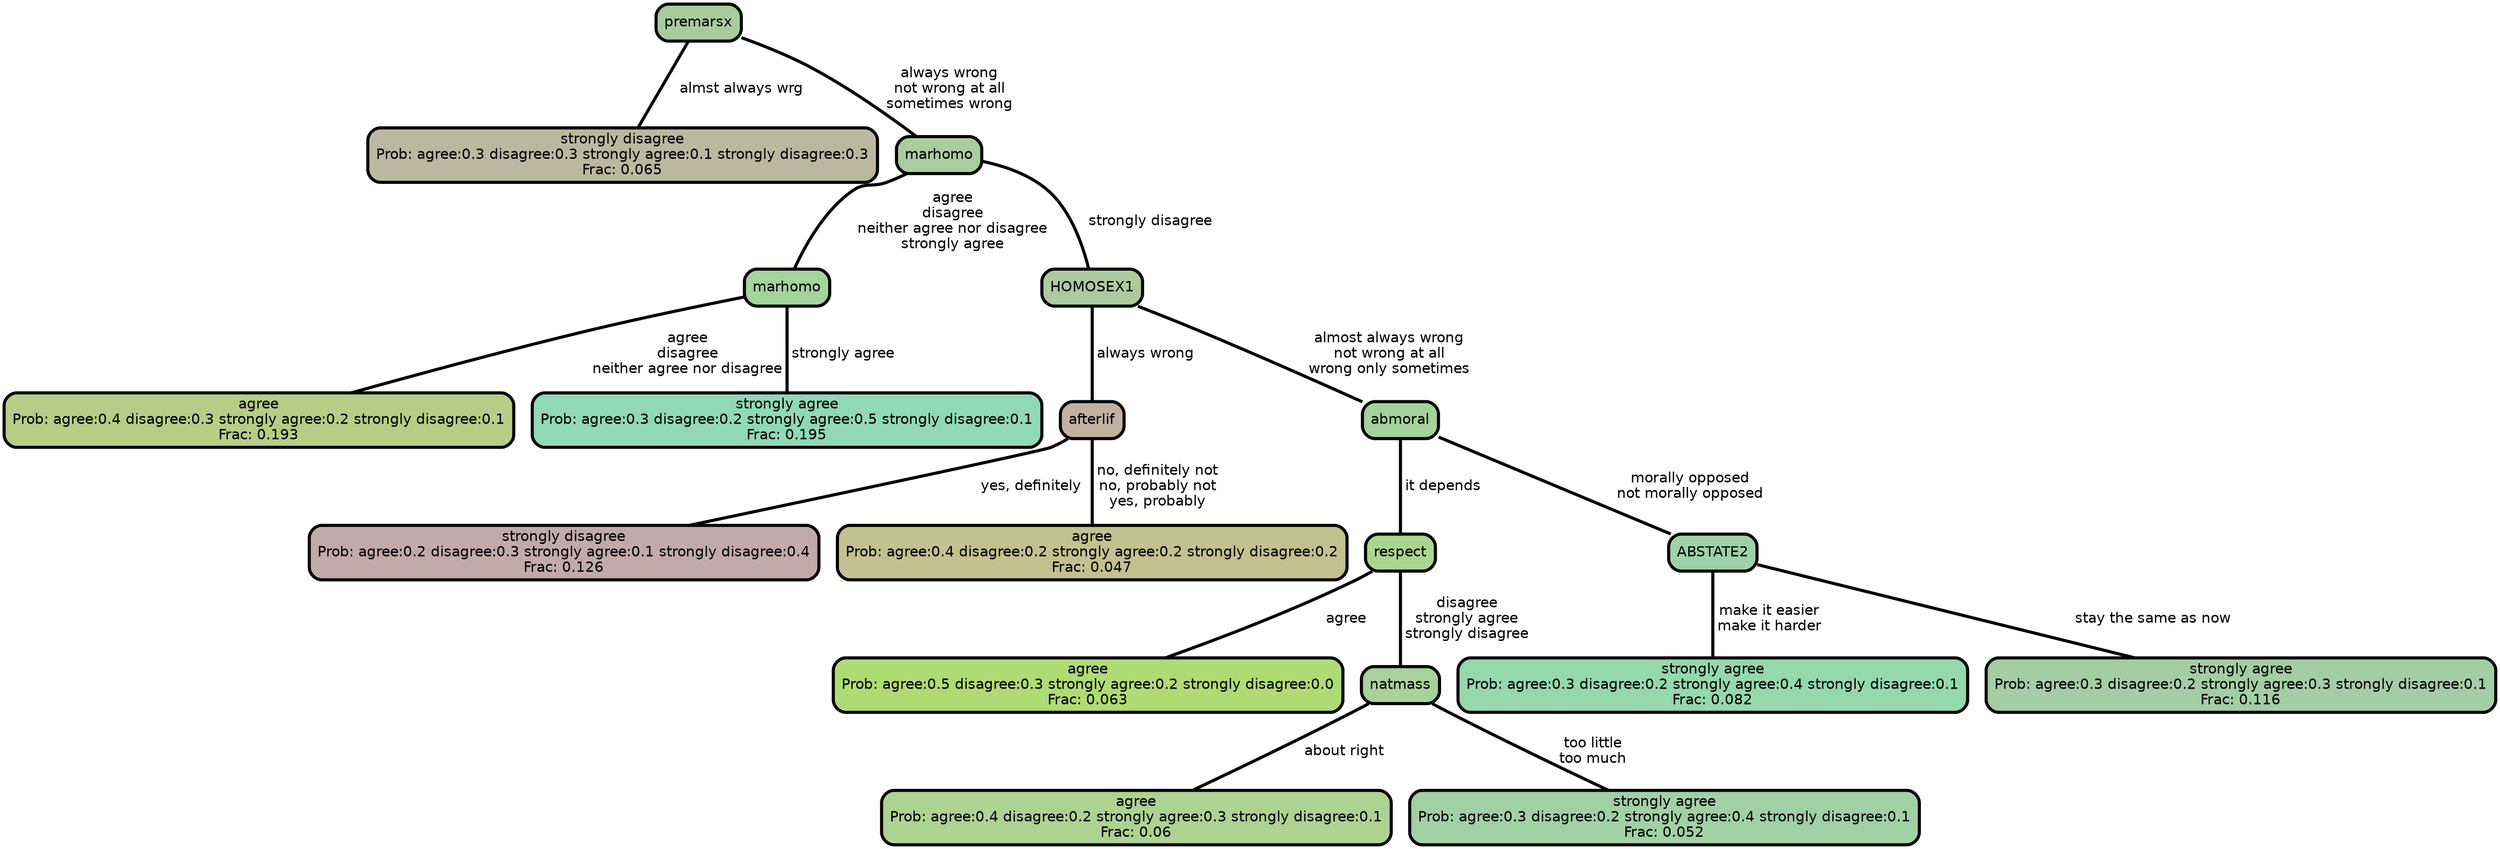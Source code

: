 graph Tree {
node [shape=box, style="filled, rounded",color="black",penwidth="3",fontcolor="black",                 fontname=helvetica] ;
graph [ranksep="0 equally", splines=straight,                 bgcolor=transparent, dpi=200] ;
edge [fontname=helvetica, color=black] ;
0 [label="strongly disagree
Prob: agree:0.3 disagree:0.3 strongly agree:0.1 strongly disagree:0.3
Frac: 0.065", fillcolor="#bbb8a1"] ;
1 [label="premarsx", fillcolor="#aacb9e"] ;
2 [label="agree
Prob: agree:0.4 disagree:0.3 strongly agree:0.2 strongly disagree:0.1
Frac: 0.193", fillcolor="#b6cd86"] ;
3 [label="marhomo", fillcolor="#a4d39e"] ;
4 [label="strongly agree
Prob: agree:0.3 disagree:0.2 strongly agree:0.5 strongly disagree:0.1
Frac: 0.195", fillcolor="#91d8b7"] ;
5 [label="marhomo", fillcolor="#a9cd9e"] ;
6 [label="strongly disagree
Prob: agree:0.2 disagree:0.3 strongly agree:0.1 strongly disagree:0.4
Frac: 0.126", fillcolor="#c1abaa"] ;
7 [label="afterlif", fillcolor="#c2b1a2"] ;
8 [label="agree
Prob: agree:0.4 disagree:0.2 strongly agree:0.2 strongly disagree:0.2
Frac: 0.047", fillcolor="#c2c18f"] ;
9 [label="HOMOSEX1", fillcolor="#adc99e"] ;
10 [label="agree
Prob: agree:0.5 disagree:0.3 strongly agree:0.2 strongly disagree:0.0
Frac: 0.063", fillcolor="#afdb75"] ;
11 [label="respect", fillcolor="#abd58d"] ;
12 [label="agree
Prob: agree:0.4 disagree:0.2 strongly agree:0.3 strongly disagree:0.1
Frac: 0.06", fillcolor="#aed291"] ;
13 [label="natmass", fillcolor="#a8d19b"] ;
14 [label="strongly agree
Prob: agree:0.3 disagree:0.2 strongly agree:0.4 strongly disagree:0.1
Frac: 0.052", fillcolor="#a1d0a5"] ;
15 [label="abmoral", fillcolor="#a3d39b"] ;
16 [label="strongly agree
Prob: agree:0.3 disagree:0.2 strongly agree:0.4 strongly disagree:0.1
Frac: 0.082", fillcolor="#94d8ac"] ;
17 [label="ABSTATE2", fillcolor="#9dd2a8"] ;
18 [label="strongly agree
Prob: agree:0.3 disagree:0.2 strongly agree:0.3 strongly disagree:0.1
Frac: 0.116", fillcolor="#a3cea5"] ;
1 -- 0 [label=" almst always wrg",penwidth=3] ;
1 -- 5 [label=" always wrong\n not wrong at all\n sometimes wrong",penwidth=3] ;
3 -- 2 [label=" agree\n disagree\n neither agree nor disagree",penwidth=3] ;
3 -- 4 [label=" strongly agree",penwidth=3] ;
5 -- 3 [label=" agree\n disagree\n neither agree nor disagree\n strongly agree",penwidth=3] ;
5 -- 9 [label=" strongly disagree",penwidth=3] ;
7 -- 6 [label=" yes, definitely",penwidth=3] ;
7 -- 8 [label=" no, definitely not\n no, probably not\n yes, probably",penwidth=3] ;
9 -- 7 [label=" always wrong",penwidth=3] ;
9 -- 15 [label=" almost always wrong\n not wrong at all\n wrong only sometimes",penwidth=3] ;
11 -- 10 [label=" agree",penwidth=3] ;
11 -- 13 [label=" disagree\n strongly agree\n strongly disagree",penwidth=3] ;
13 -- 12 [label=" about right",penwidth=3] ;
13 -- 14 [label=" too little\n too much",penwidth=3] ;
15 -- 11 [label=" it depends",penwidth=3] ;
15 -- 17 [label=" morally opposed\n not morally opposed",penwidth=3] ;
17 -- 16 [label=" make it easier\n make it harder",penwidth=3] ;
17 -- 18 [label=" stay the same as now",penwidth=3] ;
{rank = same;}}